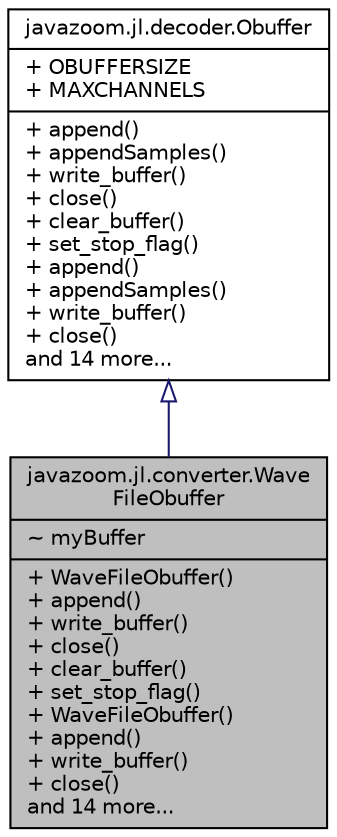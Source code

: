 digraph "javazoom.jl.converter.WaveFileObuffer"
{
 // LATEX_PDF_SIZE
  edge [fontname="Helvetica",fontsize="10",labelfontname="Helvetica",labelfontsize="10"];
  node [fontname="Helvetica",fontsize="10",shape=record];
  Node1 [label="{javazoom.jl.converter.Wave\lFileObuffer\n|~ myBuffer\l|+ WaveFileObuffer()\l+ append()\l+ write_buffer()\l+ close()\l+ clear_buffer()\l+ set_stop_flag()\l+ WaveFileObuffer()\l+ append()\l+ write_buffer()\l+ close()\land 14 more...\l}",height=0.2,width=0.4,color="black", fillcolor="grey75", style="filled", fontcolor="black",tooltip=" "];
  Node2 -> Node1 [dir="back",color="midnightblue",fontsize="10",style="solid",arrowtail="onormal"];
  Node2 [label="{javazoom.jl.decoder.Obuffer\n|+ OBUFFERSIZE\l+ MAXCHANNELS\l|+ append()\l+ appendSamples()\l+ write_buffer()\l+ close()\l+ clear_buffer()\l+ set_stop_flag()\l+ append()\l+ appendSamples()\l+ write_buffer()\l+ close()\land 14 more...\l}",height=0.2,width=0.4,color="black", fillcolor="white", style="filled",URL="$classjavazoom_1_1jl_1_1decoder_1_1_obuffer.html",tooltip=" "];
}
